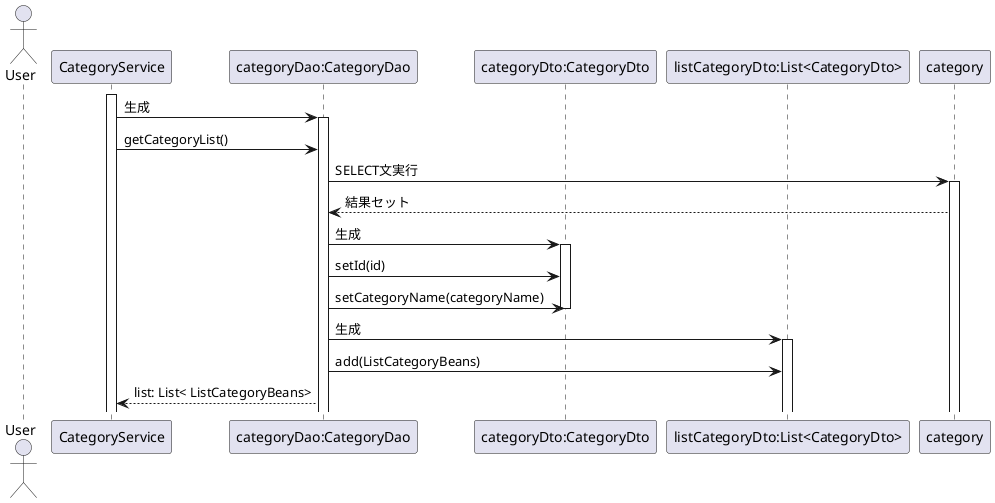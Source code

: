 @startuml
actor User
participant CategoryService as A
participant "categoryDao:CategoryDao" as B
participant "categoryDto:CategoryDto" as D
participant "listCategoryDto:List<CategoryDto>" as E
participant "category" as C
activate A
A -> B: 生成
activate B
A -> B: getCategoryList()
B -> C: SELECT文実行
activate C
C --> B: 結果セット
B -> D: 生成
activate D
B -> D: setId(id)
B -> D:setCategoryName(categoryName)
deactivate D
B -> E: 生成
activate E
B -> E: add(ListCategoryBeans)
B --> A: list: List< ListCategoryBeans>
@enduml